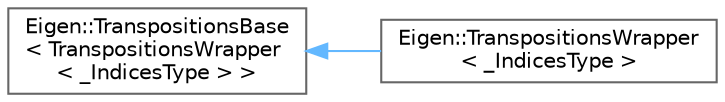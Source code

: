 digraph "Graphical Class Hierarchy"
{
 // LATEX_PDF_SIZE
  bgcolor="transparent";
  edge [fontname=Helvetica,fontsize=10,labelfontname=Helvetica,labelfontsize=10];
  node [fontname=Helvetica,fontsize=10,shape=box,height=0.2,width=0.4];
  rankdir="LR";
  Node0 [id="Node000000",label="Eigen::TranspositionsBase\l\< TranspositionsWrapper\l\< _IndicesType \> \>",height=0.2,width=0.4,color="grey40", fillcolor="white", style="filled",URL="$classEigen_1_1TranspositionsBase.html",tooltip=" "];
  Node0 -> Node1 [id="edge1314_Node000000_Node000001",dir="back",color="steelblue1",style="solid",tooltip=" "];
  Node1 [id="Node000001",label="Eigen::TranspositionsWrapper\l\< _IndicesType \>",height=0.2,width=0.4,color="grey40", fillcolor="white", style="filled",URL="$classEigen_1_1TranspositionsWrapper.html",tooltip=" "];
}
